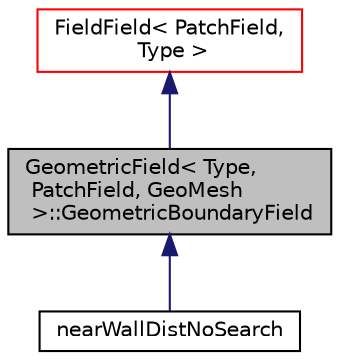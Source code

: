 digraph "GeometricField&lt; Type, PatchField, GeoMesh &gt;::GeometricBoundaryField"
{
  bgcolor="transparent";
  edge [fontname="Helvetica",fontsize="10",labelfontname="Helvetica",labelfontsize="10"];
  node [fontname="Helvetica",fontsize="10",shape=record];
  Node1 [label="GeometricField\< Type,\l PatchField, GeoMesh\l \>::GeometricBoundaryField",height=0.2,width=0.4,color="black", fillcolor="grey75", style="filled", fontcolor="black"];
  Node2 -> Node1 [dir="back",color="midnightblue",fontsize="10",style="solid",fontname="Helvetica"];
  Node2 [label="FieldField\< PatchField,\l Type \>",height=0.2,width=0.4,color="red",URL="$a00773.html"];
  Node1 -> Node3 [dir="back",color="midnightblue",fontsize="10",style="solid",fontname="Helvetica"];
  Node3 [label="nearWallDistNoSearch",height=0.2,width=0.4,color="black",URL="$a01609.html",tooltip="Distance calculation for cells with face on a wall. Does not search anything, just takes normal compo..."];
}
